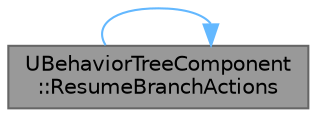 digraph "UBehaviorTreeComponent::ResumeBranchActions"
{
 // INTERACTIVE_SVG=YES
 // LATEX_PDF_SIZE
  bgcolor="transparent";
  edge [fontname=Helvetica,fontsize=10,labelfontname=Helvetica,labelfontsize=10];
  node [fontname=Helvetica,fontsize=10,shape=box,height=0.2,width=0.4];
  rankdir="LR";
  Node1 [id="Node000001",label="UBehaviorTreeComponent\l::ResumeBranchActions",height=0.2,width=0.4,color="gray40", fillcolor="grey60", style="filled", fontcolor="black",tooltip="Resume branch actions and execute all the queued up ones."];
  Node1 -> Node1 [id="edge1_Node000001_Node000001",color="steelblue1",style="solid",tooltip=" "];
}
